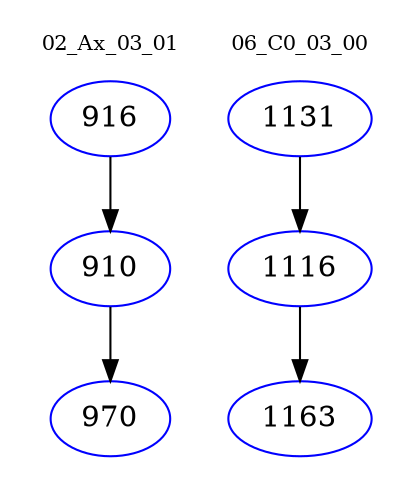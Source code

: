 digraph{
subgraph cluster_0 {
color = white
label = "02_Ax_03_01";
fontsize=10;
T0_916 [label="916", color="blue"]
T0_916 -> T0_910 [color="black"]
T0_910 [label="910", color="blue"]
T0_910 -> T0_970 [color="black"]
T0_970 [label="970", color="blue"]
}
subgraph cluster_1 {
color = white
label = "06_C0_03_00";
fontsize=10;
T1_1131 [label="1131", color="blue"]
T1_1131 -> T1_1116 [color="black"]
T1_1116 [label="1116", color="blue"]
T1_1116 -> T1_1163 [color="black"]
T1_1163 [label="1163", color="blue"]
}
}
